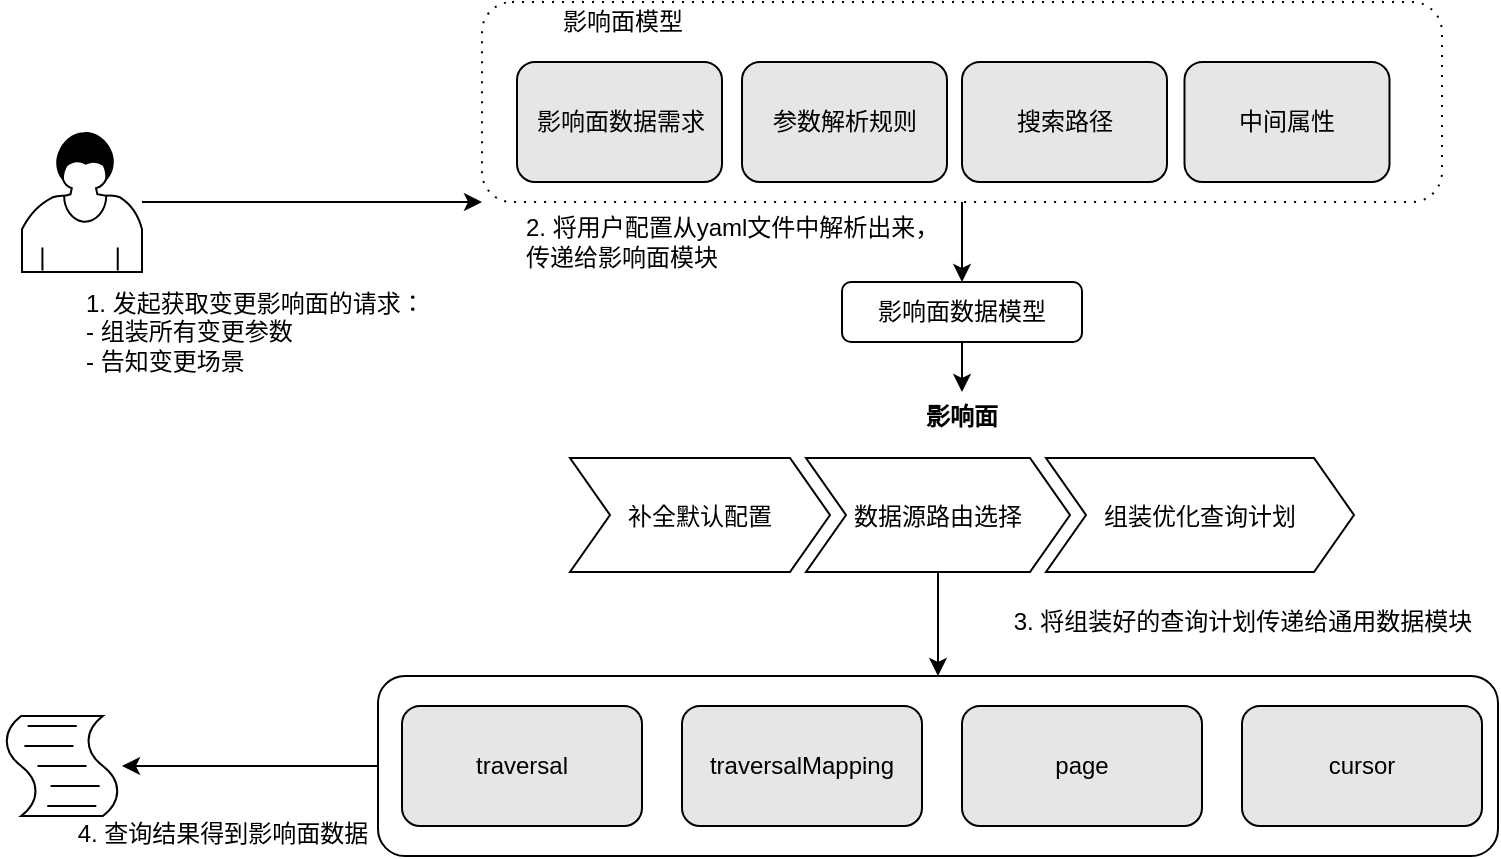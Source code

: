 <mxfile version="12.8.1" type="github">
  <diagram id="w6hdogesCgSzW8KNwTcu" name="Page-1">
    <mxGraphModel dx="1529" dy="676" grid="1" gridSize="10" guides="1" tooltips="1" connect="1" arrows="1" fold="1" page="1" pageScale="1" pageWidth="827" pageHeight="1169" math="0" shadow="0">
      <root>
        <mxCell id="0" />
        <mxCell id="1" parent="0" />
        <mxCell id="M7pPCnWxXouOQcTJhJQP-1" value="" style="shape=ext;rounded=1;html=1;whiteSpace=wrap;dashed=1;dashPattern=1 4;fillColor=none;" vertex="1" parent="1">
          <mxGeometry x="280" y="290" width="480" height="100" as="geometry" />
        </mxCell>
        <mxCell id="M7pPCnWxXouOQcTJhJQP-12" style="edgeStyle=orthogonalEdgeStyle;rounded=0;orthogonalLoop=1;jettySize=auto;html=1;exitX=0;exitY=0.5;exitDx=0;exitDy=0;" edge="1" parent="1" source="z2zC10R0ZJiUsRDq-FJP-6" target="aAWVtXx4EYfe7-cEjIgJ-16">
          <mxGeometry relative="1" as="geometry" />
        </mxCell>
        <mxCell id="z2zC10R0ZJiUsRDq-FJP-6" value="" style="rounded=1;whiteSpace=wrap;html=1;" parent="1" vertex="1">
          <mxGeometry x="228" y="627" width="560" height="90" as="geometry" />
        </mxCell>
        <mxCell id="z2zC10R0ZJiUsRDq-FJP-7" value="traversalMapping" style="rounded=1;whiteSpace=wrap;html=1;fillColor=#E6E6E6;" parent="1" vertex="1">
          <mxGeometry x="380" y="642" width="120" height="60" as="geometry" />
        </mxCell>
        <mxCell id="6JGDxQjxpqLckkwGgAIi-4" value="traversal" style="rounded=1;whiteSpace=wrap;html=1;fillColor=#E6E6E6;" parent="1" vertex="1">
          <mxGeometry x="240" y="642" width="120" height="60" as="geometry" />
        </mxCell>
        <mxCell id="aAWVtXx4EYfe7-cEjIgJ-1" value="page" style="rounded=1;whiteSpace=wrap;html=1;fillColor=#E6E6E6;" parent="1" vertex="1">
          <mxGeometry x="520" y="642" width="120" height="60" as="geometry" />
        </mxCell>
        <mxCell id="aAWVtXx4EYfe7-cEjIgJ-2" value="cursor" style="rounded=1;whiteSpace=wrap;html=1;fillColor=#E6E6E6;" parent="1" vertex="1">
          <mxGeometry x="660" y="642" width="120" height="60" as="geometry" />
        </mxCell>
        <mxCell id="aAWVtXx4EYfe7-cEjIgJ-6" value="影响面数据需求" style="rounded=1;whiteSpace=wrap;html=1;fillColor=#E6E6E6;" parent="1" vertex="1">
          <mxGeometry x="297.5" y="320" width="102.5" height="60" as="geometry" />
        </mxCell>
        <mxCell id="aAWVtXx4EYfe7-cEjIgJ-15" value="" style="shape=mxgraph.bpmn.user_task;html=1;outlineConnect=0;fillColor=none;" parent="1" vertex="1">
          <mxGeometry x="50" y="355" width="60" height="70" as="geometry" />
        </mxCell>
        <mxCell id="aAWVtXx4EYfe7-cEjIgJ-16" value="" style="shape=mxgraph.bpmn.script_task;html=1;outlineConnect=0;fillColor=none;" parent="1" vertex="1">
          <mxGeometry x="40" y="647" width="60" height="50" as="geometry" />
        </mxCell>
        <mxCell id="aAWVtXx4EYfe7-cEjIgJ-20" value="影响面模型" style="text;html=1;align=center;verticalAlign=middle;resizable=0;points=[];autosize=1;fillColor=none;" parent="1" vertex="1">
          <mxGeometry x="310" y="290" width="80" height="20" as="geometry" />
        </mxCell>
        <mxCell id="aAWVtXx4EYfe7-cEjIgJ-22" value="" style="endArrow=classic;html=1;entryX=0;entryY=0.5;entryDx=0;entryDy=0;fillColor=#FFCCCC;" parent="1" source="aAWVtXx4EYfe7-cEjIgJ-15" edge="1">
          <mxGeometry width="50" height="50" relative="1" as="geometry">
            <mxPoint x="630" y="600" as="sourcePoint" />
            <mxPoint x="280" y="390" as="targetPoint" />
          </mxGeometry>
        </mxCell>
        <mxCell id="aAWVtXx4EYfe7-cEjIgJ-25" value="1. 发起获取变更影响面的请求：&lt;br&gt;- 组装所有变更参数&lt;br&gt;- 告知变更场景" style="text;html=1;align=left;verticalAlign=middle;resizable=0;points=[];autosize=1;" parent="1" vertex="1">
          <mxGeometry x="80" y="430" width="180" height="50" as="geometry" />
        </mxCell>
        <mxCell id="aAWVtXx4EYfe7-cEjIgJ-26" value="影响面" style="swimlane;childLayout=stackLayout;horizontal=1;fillColor=none;horizontalStack=1;resizeParent=1;resizeParentMax=0;resizeLast=0;collapsible=0;strokeColor=none;stackBorder=10;stackSpacing=-12;resizable=1;align=center;points=[];fontColor=#000000;" parent="1" vertex="1">
          <mxGeometry x="314" y="485" width="412" height="100" as="geometry" />
        </mxCell>
        <mxCell id="aAWVtXx4EYfe7-cEjIgJ-27" value="补全默认配置" style="shape=step;perimeter=stepPerimeter;fixedSize=1;points=[];" parent="aAWVtXx4EYfe7-cEjIgJ-26" vertex="1">
          <mxGeometry x="10" y="33" width="130" height="57" as="geometry" />
        </mxCell>
        <mxCell id="aAWVtXx4EYfe7-cEjIgJ-28" value="数据源路由选择" style="shape=step;perimeter=stepPerimeter;fixedSize=1;points=[];" parent="aAWVtXx4EYfe7-cEjIgJ-26" vertex="1">
          <mxGeometry x="128" y="33" width="132" height="57" as="geometry" />
        </mxCell>
        <mxCell id="aAWVtXx4EYfe7-cEjIgJ-29" value="组装优化查询计划" style="shape=step;perimeter=stepPerimeter;fixedSize=1;points=[];" parent="aAWVtXx4EYfe7-cEjIgJ-26" vertex="1">
          <mxGeometry x="248" y="33" width="154" height="57" as="geometry" />
        </mxCell>
        <mxCell id="aAWVtXx4EYfe7-cEjIgJ-33" value="2. 将用户配置从yaml文件中解析出来，&lt;br&gt;传递给影响面模块" style="text;html=1;align=left;verticalAlign=middle;resizable=0;points=[];autosize=1;" parent="1" vertex="1">
          <mxGeometry x="300" y="395" width="220" height="30" as="geometry" />
        </mxCell>
        <mxCell id="aAWVtXx4EYfe7-cEjIgJ-34" value="3. 将组装好的查询计划传递给通用数据模块" style="text;html=1;align=center;verticalAlign=middle;resizable=0;points=[];autosize=1;" parent="1" vertex="1">
          <mxGeometry x="540" y="590" width="240" height="20" as="geometry" />
        </mxCell>
        <mxCell id="aAWVtXx4EYfe7-cEjIgJ-35" value="4. 查询结果得到影响面数据" style="text;html=1;align=center;verticalAlign=middle;resizable=0;points=[];autosize=1;" parent="1" vertex="1">
          <mxGeometry x="70" y="696" width="160" height="20" as="geometry" />
        </mxCell>
        <mxCell id="M7pPCnWxXouOQcTJhJQP-3" style="edgeStyle=orthogonalEdgeStyle;rounded=0;orthogonalLoop=1;jettySize=auto;html=1;exitX=0.5;exitY=1;exitDx=0;exitDy=0;entryX=0.5;entryY=0;entryDx=0;entryDy=0;" edge="1" parent="1" source="M7pPCnWxXouOQcTJhJQP-1" target="M7pPCnWxXouOQcTJhJQP-2">
          <mxGeometry relative="1" as="geometry" />
        </mxCell>
        <mxCell id="M7pPCnWxXouOQcTJhJQP-11" style="edgeStyle=orthogonalEdgeStyle;rounded=0;orthogonalLoop=1;jettySize=auto;html=1;exitX=0.5;exitY=1;exitDx=0;exitDy=0;" edge="1" parent="1" source="M7pPCnWxXouOQcTJhJQP-2" target="aAWVtXx4EYfe7-cEjIgJ-26">
          <mxGeometry relative="1" as="geometry" />
        </mxCell>
        <mxCell id="M7pPCnWxXouOQcTJhJQP-2" value="影响面数据模型" style="rounded=1;whiteSpace=wrap;html=1;fillColor=none;" vertex="1" parent="1">
          <mxGeometry x="460" y="430" width="120" height="30" as="geometry" />
        </mxCell>
        <mxCell id="M7pPCnWxXouOQcTJhJQP-8" value="参数解析规则" style="rounded=1;whiteSpace=wrap;html=1;fillColor=#E6E6E6;" vertex="1" parent="1">
          <mxGeometry x="410" y="320" width="102.5" height="60" as="geometry" />
        </mxCell>
        <mxCell id="M7pPCnWxXouOQcTJhJQP-9" value="搜索路径" style="rounded=1;whiteSpace=wrap;html=1;fillColor=#E6E6E6;" vertex="1" parent="1">
          <mxGeometry x="520" y="320" width="102.5" height="60" as="geometry" />
        </mxCell>
        <mxCell id="M7pPCnWxXouOQcTJhJQP-10" value="中间属性" style="rounded=1;whiteSpace=wrap;html=1;fillColor=#E6E6E6;" vertex="1" parent="1">
          <mxGeometry x="631.25" y="320" width="102.5" height="60" as="geometry" />
        </mxCell>
        <mxCell id="M7pPCnWxXouOQcTJhJQP-13" value="" style="edgeStyle=orthogonalEdgeStyle;rounded=0;orthogonalLoop=1;jettySize=auto;html=1;entryX=0.5;entryY=0;entryDx=0;entryDy=0;" edge="1" parent="1" source="aAWVtXx4EYfe7-cEjIgJ-28" target="z2zC10R0ZJiUsRDq-FJP-6">
          <mxGeometry relative="1" as="geometry" />
        </mxCell>
      </root>
    </mxGraphModel>
  </diagram>
</mxfile>
